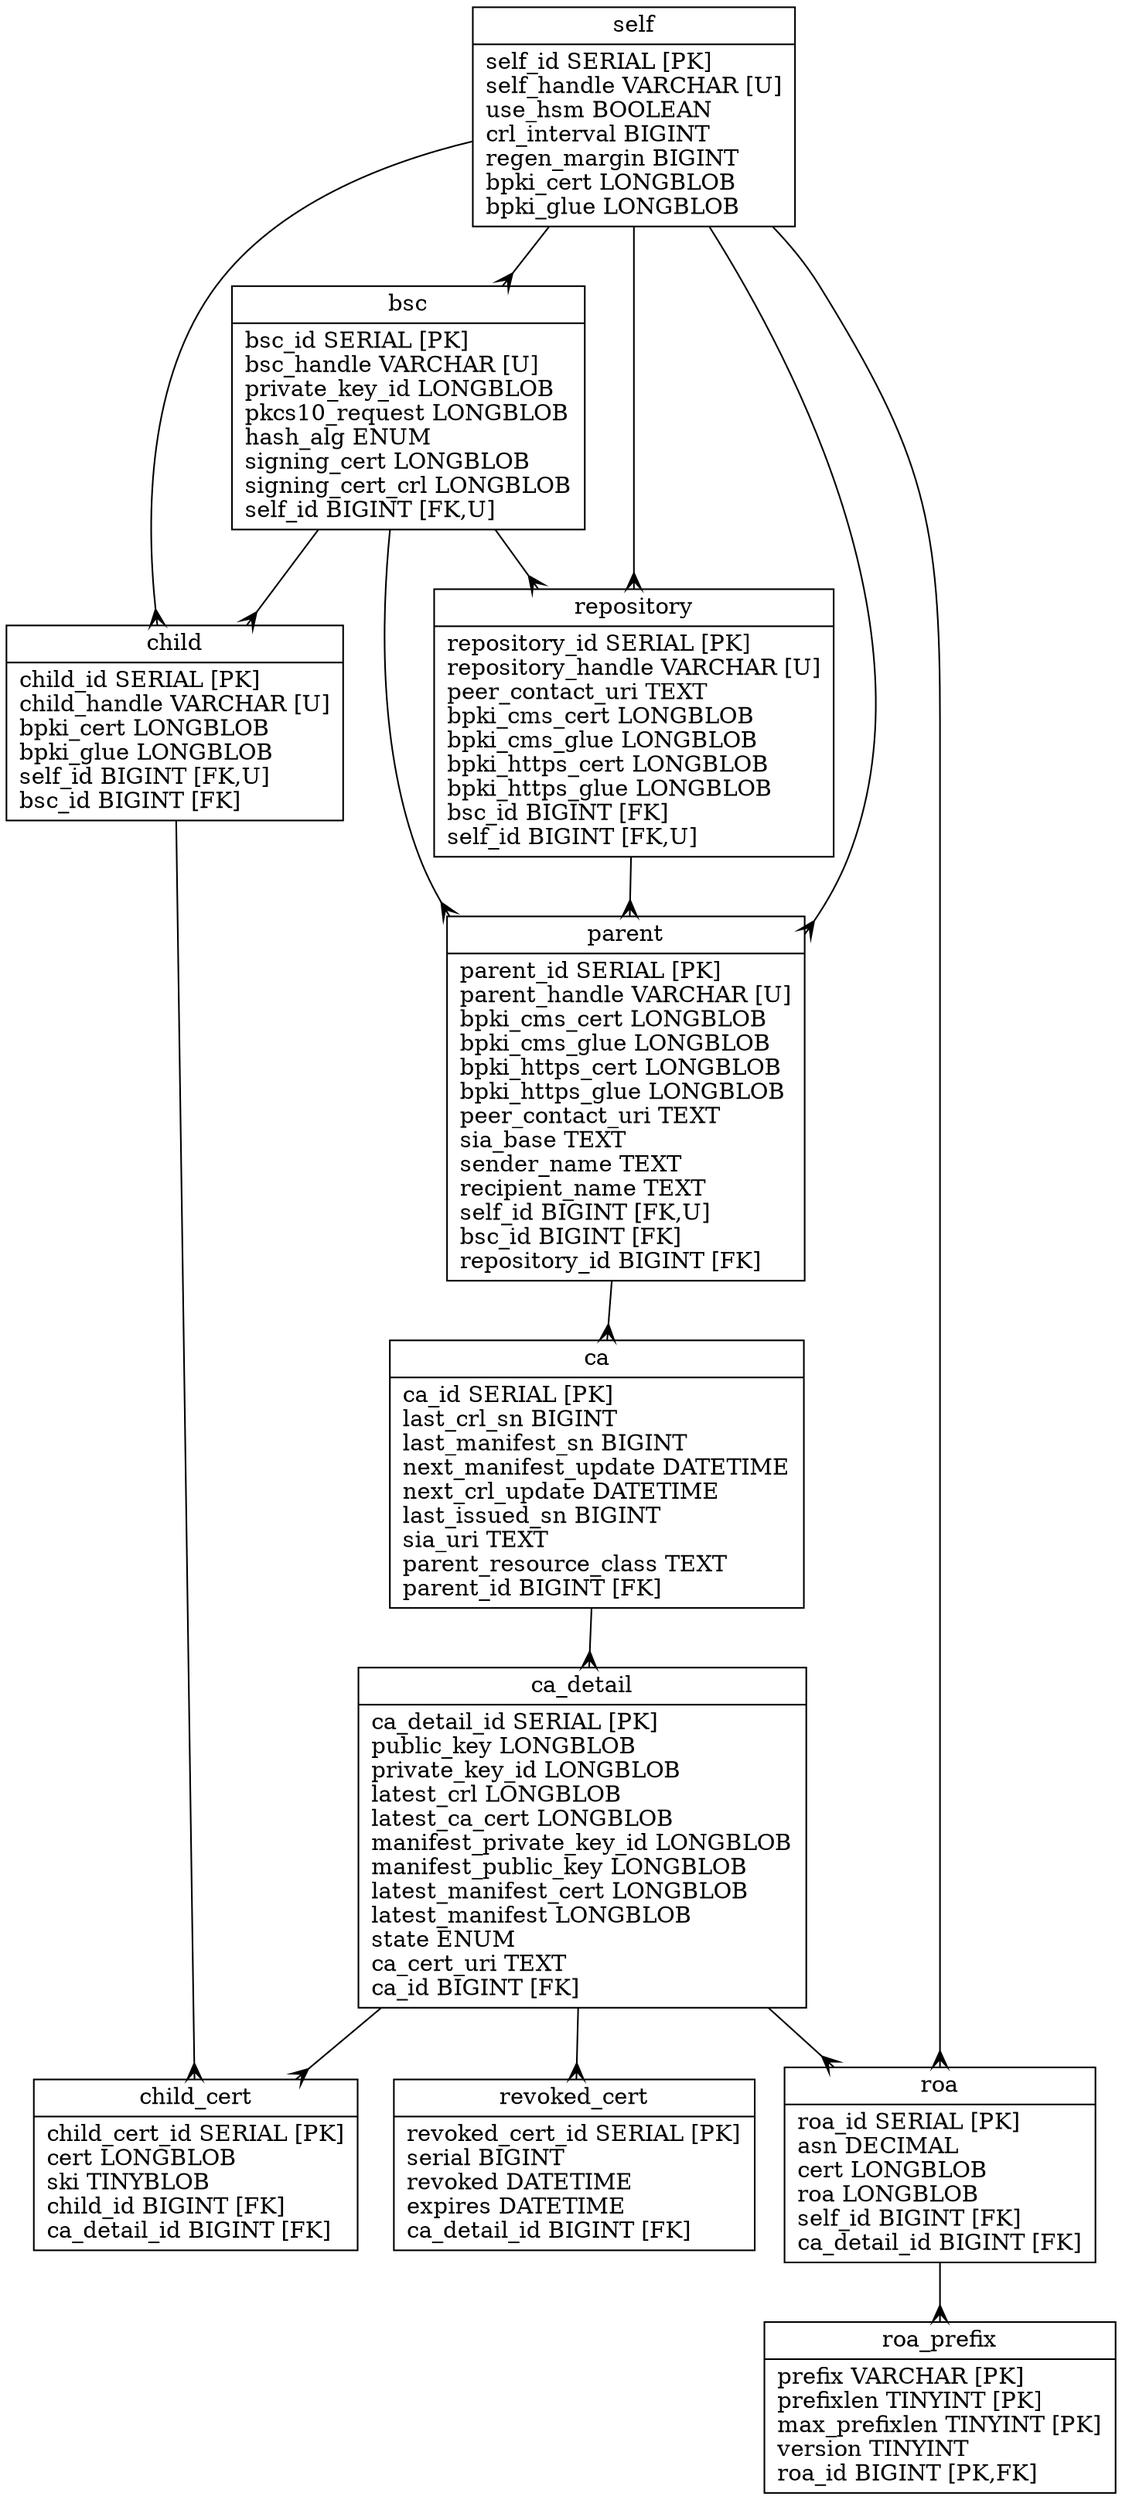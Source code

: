 // Automatically generated from rpkid.sql

digraph test {
	edge [arrowtail=none, arrowhead=crow];
	graph [ratio=fill, overlap=false, bgcolor=white];
	node [label="\N", fillcolor=white, shape=record, style=filled];
	self [label="{self\n|self_id\ SERIAL\ [PK]\lself_handle\ VARCHAR\ [U]\luse_hsm\ BOOLEAN\lcrl_interval\ BIGINT\lregen_margin\ BIGINT\lbpki_cert\ LONGBLOB\lbpki_glue\ LONGBLOB\l}"];
	bsc [label="{bsc\n|bsc_id\ SERIAL\ [PK]\lbsc_handle\ VARCHAR\ [U]\lprivate_key_id\ LONGBLOB\lpkcs10_request\ LONGBLOB\lhash_alg\ ENUM\lsigning_cert\ LONGBLOB\lsigning_cert_crl\ LONGBLOB\lself_id\ BIGINT\ [FK,U]\l}"];
	repository [label="{repository\n|repository_id\ SERIAL\ [PK]\lrepository_handle\ VARCHAR\ [U]\lpeer_contact_uri\ TEXT\lbpki_cms_cert\ LONGBLOB\lbpki_cms_glue\ LONGBLOB\lbpki_https_cert\ LONGBLOB\lbpki_https_glue\ LONGBLOB\lbsc_id\ BIGINT\ [FK]\lself_id\ BIGINT\ [FK,U]\l}"];
	parent [label="{parent\n|parent_id\ SERIAL\ [PK]\lparent_handle\ VARCHAR\ [U]\lbpki_cms_cert\ LONGBLOB\lbpki_cms_glue\ LONGBLOB\lbpki_https_cert\ LONGBLOB\lbpki_https_glue\ LONGBLOB\lpeer_contact_uri\ TEXT\lsia_base\ TEXT\lsender_name\ TEXT\lrecipient_name\ TEXT\lself_id\ BIGINT\ [FK,U]\lbsc_id\ BIGINT\ [FK]\lrepository_id\ BIGINT\ [FK]\l}"];
	ca [label="{ca\n|ca_id\ SERIAL\ [PK]\llast_crl_sn\ BIGINT\llast_manifest_sn\ BIGINT\lnext_manifest_update\ DATETIME\lnext_crl_update\ DATETIME\llast_issued_sn\ BIGINT\lsia_uri\ TEXT\lparent_resource_class\ TEXT\lparent_id\ BIGINT\ [FK]\l}"];
	ca_detail [label="{ca_detail\n|ca_detail_id\ SERIAL\ [PK]\lpublic_key\ LONGBLOB\lprivate_key_id\ LONGBLOB\llatest_crl\ LONGBLOB\llatest_ca_cert\ LONGBLOB\lmanifest_private_key_id\ LONGBLOB\lmanifest_public_key\ LONGBLOB\llatest_manifest_cert\ LONGBLOB\llatest_manifest\ LONGBLOB\lstate\ ENUM\lca_cert_uri\ TEXT\lca_id\ BIGINT\ [FK]\l}"];
	child [label="{child\n|child_id\ SERIAL\ [PK]\lchild_handle\ VARCHAR\ [U]\lbpki_cert\ LONGBLOB\lbpki_glue\ LONGBLOB\lself_id\ BIGINT\ [FK,U]\lbsc_id\ BIGINT\ [FK]\l}"];
	child_cert [label="{child_cert\n|child_cert_id\ SERIAL\ [PK]\lcert\ LONGBLOB\lski\ TINYBLOB\lchild_id\ BIGINT\ [FK]\lca_detail_id\ BIGINT\ [FK]\l}"];
	revoked_cert [label="{revoked_cert\n|revoked_cert_id\ SERIAL\ [PK]\lserial\ BIGINT\lrevoked\ DATETIME\lexpires\ DATETIME\lca_detail_id\ BIGINT\ [FK]\l}"];
	roa [label="{roa\n|roa_id\ SERIAL\ [PK]\lasn\ DECIMAL\lcert\ LONGBLOB\lroa\ LONGBLOB\lself_id\ BIGINT\ [FK]\lca_detail_id\ BIGINT\ [FK]\l}"];
	roa_prefix [label="{roa_prefix\n|prefix\ VARCHAR\ [PK]\lprefixlen\ TINYINT\ [PK]\lmax_prefixlen\ TINYINT\ [PK]\lversion\ TINYINT\lroa_id\ BIGINT\ [PK,FK]\l}"];
	bsc -> child;
	bsc -> parent;
	bsc -> repository;
	ca -> ca_detail;
	ca_detail -> child_cert;
	ca_detail -> revoked_cert;
	ca_detail -> roa;
	child -> child_cert;
	parent -> ca;
	repository -> parent;
	roa -> roa_prefix;
	self -> bsc;
	self -> child;
	self -> parent;
	self -> repository;
	self -> roa;
}
